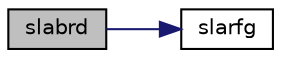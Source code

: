 digraph "slabrd"
{
 // LATEX_PDF_SIZE
  edge [fontname="Helvetica",fontsize="10",labelfontname="Helvetica",labelfontsize="10"];
  node [fontname="Helvetica",fontsize="10",shape=record];
  rankdir="LR";
  Node1 [label="slabrd",height=0.2,width=0.4,color="black", fillcolor="grey75", style="filled", fontcolor="black",tooltip="SLABRD reduces the first nb rows and columns of a general matrix to a bidiagonal form."];
  Node1 -> Node2 [color="midnightblue",fontsize="10",style="solid",fontname="Helvetica"];
  Node2 [label="slarfg",height=0.2,width=0.4,color="black", fillcolor="white", style="filled",URL="$slarfg_8f.html#a1c10a1adfa35b2d5ea15e801287a6a38",tooltip="SLARFG generates an elementary reflector (Householder matrix)."];
}
